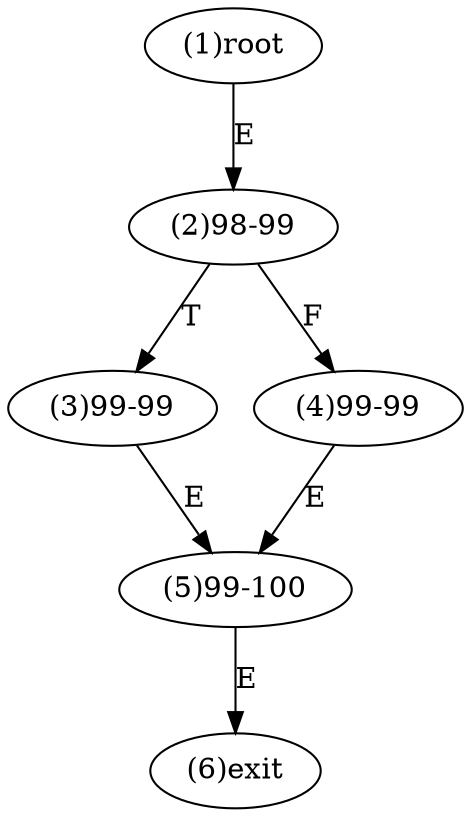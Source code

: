 digraph "" { 
1[ label="(1)root"];
2[ label="(2)98-99"];
3[ label="(3)99-99"];
4[ label="(4)99-99"];
5[ label="(5)99-100"];
6[ label="(6)exit"];
1->2[ label="E"];
2->4[ label="F"];
2->3[ label="T"];
3->5[ label="E"];
4->5[ label="E"];
5->6[ label="E"];
}